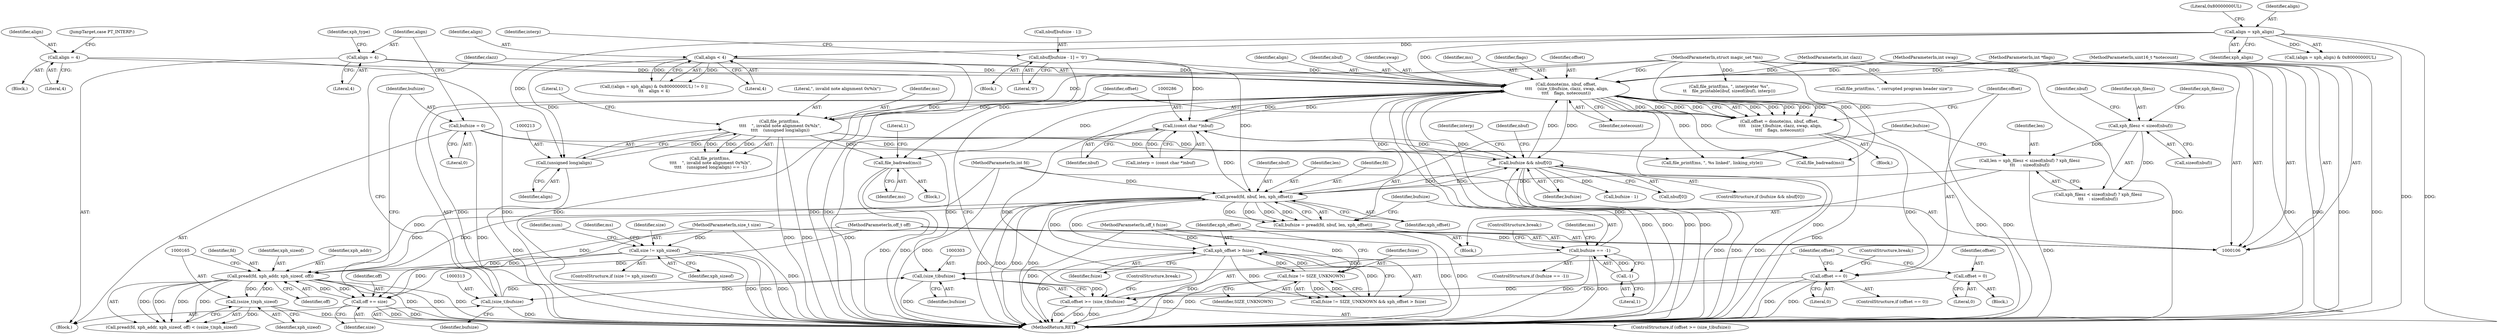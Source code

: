 digraph "0_file_ce90e05774dd77d86cfc8dfa6da57b32816841c4_4@API" {
"1000168" [label="(Call,file_badread(ms))"];
"1000308" [label="(Call,donote(ms, nbuf, offset,\n \t\t\t\t    (size_t)bufsize, clazz, swap, align,\n\t\t\t\t    flags, notecount))"];
"1000209" [label="(Call,file_printf(ms, \n\t\t\t\t    \", invalid note alignment 0x%lx\",\n\t\t\t\t    (unsigned long)align))"];
"1000107" [label="(MethodParameterIn,struct magic_set *ms)"];
"1000212" [label="(Call,(unsigned long)align)"];
"1000198" [label="(Call,align = xph_align)"];
"1000203" [label="(Call,align < 4)"];
"1000285" [label="(Call,(const char *)nbuf)"];
"1000236" [label="(Call,pread(fd, nbuf, len, xph_offset))"];
"1000159" [label="(Call,pread(fd, xph_addr, xph_sizeof, off))"];
"1000110" [label="(MethodParameterIn,int fd)"];
"1000164" [label="(Call,(ssize_t)xph_sizeof)"];
"1000136" [label="(Call,size != xph_sizeof)"];
"1000113" [label="(MethodParameterIn,size_t size)"];
"1000173" [label="(Call,off += size)"];
"1000111" [label="(MethodParameterIn,off_t off)"];
"1000270" [label="(Call,bufsize && nbuf[0])"];
"1000176" [label="(Call,bufsize = 0)"];
"1000242" [label="(Call,bufsize == -1)"];
"1000234" [label="(Call,bufsize = pread(fd, nbuf, len, xph_offset))"];
"1000244" [label="(Call,-1)"];
"1000276" [label="(Call,nbuf[bufsize - 1] = '\0')"];
"1000224" [label="(Call,len = xph_filesz < sizeof(nbuf) ? xph_filesz\n\t\t\t    : sizeof(nbuf))"];
"1000227" [label="(Call,xph_filesz < sizeof(nbuf))"];
"1000259" [label="(Call,xph_offset > fsize)"];
"1000256" [label="(Call,fsize != SIZE_UNKNOWN)"];
"1000114" [label="(MethodParameterIn,off_t fsize)"];
"1000300" [label="(Call,offset >= (size_t)bufsize)"];
"1000294" [label="(Call,offset = 0)"];
"1000321" [label="(Call,offset == 0)"];
"1000306" [label="(Call,offset = donote(ms, nbuf, offset,\n \t\t\t\t    (size_t)bufsize, clazz, swap, align,\n\t\t\t\t    flags, notecount))"];
"1000302" [label="(Call,(size_t)bufsize)"];
"1000312" [label="(Call,(size_t)bufsize)"];
"1000108" [label="(MethodParameterIn,int clazz)"];
"1000109" [label="(MethodParameterIn,int swap)"];
"1000220" [label="(Call,align = 4)"];
"1000179" [label="(Call,align = 4)"];
"1000116" [label="(MethodParameterIn,int *flags)"];
"1000117" [label="(MethodParameterIn,uint16_t *notecount)"];
"1000283" [label="(Call,interp = (const char *)nbuf)"];
"1000204" [label="(Identifier,align)"];
"1000224" [label="(Call,len = xph_filesz < sizeof(nbuf) ? xph_filesz\n\t\t\t    : sizeof(nbuf))"];
"1000227" [label="(Call,xph_filesz < sizeof(nbuf))"];
"1000177" [label="(Identifier,bufsize)"];
"1000241" [label="(ControlStructure,if (bufsize == -1))"];
"1000226" [label="(Call,xph_filesz < sizeof(nbuf) ? xph_filesz\n\t\t\t    : sizeof(nbuf))"];
"1000275" [label="(Block,)"];
"1000137" [label="(Identifier,size)"];
"1000279" [label="(Call,bufsize - 1)"];
"1000277" [label="(Call,nbuf[bufsize - 1])"];
"1000252" [label="(ControlStructure,break;)"];
"1000203" [label="(Call,align < 4)"];
"1000166" [label="(Identifier,xph_sizeof)"];
"1000257" [label="(Identifier,fsize)"];
"1000272" [label="(Call,nbuf[0])"];
"1000183" [label="(Identifier,xph_type)"];
"1000201" [label="(Literal,0x80000000UL)"];
"1000302" [label="(Call,(size_t)bufsize)"];
"1000233" [label="(Identifier,nbuf)"];
"1000301" [label="(Identifier,offset)"];
"1000135" [label="(ControlStructure,if (size != xph_sizeof))"];
"1000260" [label="(Identifier,xph_offset)"];
"1000175" [label="(Identifier,size)"];
"1000298" [label="(Block,)"];
"1000180" [label="(Identifier,align)"];
"1000312" [label="(Call,(size_t)bufsize)"];
"1000109" [label="(MethodParameterIn,int swap)"];
"1000225" [label="(Identifier,len)"];
"1000308" [label="(Call,donote(ms, nbuf, offset,\n \t\t\t\t    (size_t)bufsize, clazz, swap, align,\n\t\t\t\t    flags, notecount))"];
"1000172" [label="(Literal,1)"];
"1000179" [label="(Call,align = 4)"];
"1000322" [label="(Identifier,offset)"];
"1000181" [label="(Literal,4)"];
"1000316" [label="(Identifier,swap)"];
"1000270" [label="(Call,bufsize && nbuf[0])"];
"1000222" [label="(Literal,4)"];
"1000199" [label="(Identifier,align)"];
"1000209" [label="(Call,file_printf(ms, \n\t\t\t\t    \", invalid note alignment 0x%lx\",\n\t\t\t\t    (unsigned long)align))"];
"1000116" [label="(MethodParameterIn,int *flags)"];
"1000173" [label="(Call,off += size)"];
"1000258" [label="(Identifier,SIZE_UNKNOWN)"];
"1000330" [label="(Call,file_printf(ms, \", %s linked\", linking_style))"];
"1000299" [label="(ControlStructure,if (offset >= (size_t)bufsize))"];
"1000168" [label="(Call,file_badread(ms))"];
"1000324" [label="(ControlStructure,break;)"];
"1000212" [label="(Call,(unsigned long)align)"];
"1000159" [label="(Call,pread(fd, xph_addr, xph_sizeof, off))"];
"1000198" [label="(Call,align = xph_align)"];
"1000261" [label="(Identifier,fsize)"];
"1000162" [label="(Identifier,xph_sizeof)"];
"1000138" [label="(Identifier,xph_sizeof)"];
"1000229" [label="(Call,sizeof(nbuf))"];
"1000345" [label="(Call,file_printf(ms, \", interpreter %s\",\n\t\t    file_printable(ibuf, sizeof(ibuf), interp)))"];
"1000259" [label="(Call,xph_offset > fsize)"];
"1000117" [label="(MethodParameterIn,uint16_t *notecount)"];
"1000107" [label="(MethodParameterIn,struct magic_set *ms)"];
"1000235" [label="(Identifier,bufsize)"];
"1000306" [label="(Call,offset = donote(ms, nbuf, offset,\n \t\t\t\t    (size_t)bufsize, clazz, swap, align,\n\t\t\t\t    flags, notecount))"];
"1000245" [label="(Literal,1)"];
"1000242" [label="(Call,bufsize == -1)"];
"1000284" [label="(Identifier,interp)"];
"1000282" [label="(Literal,'\0')"];
"1000323" [label="(Literal,0)"];
"1000228" [label="(Identifier,xph_filesz)"];
"1000153" [label="(Identifier,num)"];
"1000300" [label="(Call,offset >= (size_t)bufsize)"];
"1000287" [label="(Identifier,nbuf)"];
"1000305" [label="(ControlStructure,break;)"];
"1000216" [label="(Literal,1)"];
"1000169" [label="(Identifier,ms)"];
"1000143" [label="(Identifier,ms)"];
"1000161" [label="(Identifier,xph_addr)"];
"1000267" [label="(Block,)"];
"1000114" [label="(MethodParameterIn,off_t fsize)"];
"1000285" [label="(Call,(const char *)nbuf)"];
"1000200" [label="(Identifier,xph_align)"];
"1000184" [label="(Block,)"];
"1000309" [label="(Identifier,ms)"];
"1000195" [label="(Call,((align = xph_align) & 0x80000000UL) != 0 ||\n\t\t\t    align < 4)"];
"1000314" [label="(Identifier,bufsize)"];
"1000142" [label="(Call,file_printf(ms, \", corrupted program header size\"))"];
"1000110" [label="(MethodParameterIn,int fd)"];
"1000269" [label="(ControlStructure,if (bufsize && nbuf[0]))"];
"1000315" [label="(Identifier,clazz)"];
"1000211" [label="(Literal,\", invalid note alignment 0x%lx\")"];
"1000240" [label="(Identifier,xph_offset)"];
"1000234" [label="(Call,bufsize = pread(fd, nbuf, len, xph_offset))"];
"1000108" [label="(MethodParameterIn,int clazz)"];
"1000197" [label="(Call,(align = xph_align) & 0x80000000UL)"];
"1000248" [label="(Identifier,ms)"];
"1000318" [label="(Identifier,flags)"];
"1000244" [label="(Call,-1)"];
"1000176" [label="(Call,bufsize = 0)"];
"1000290" [label="(Identifier,interp)"];
"1000158" [label="(Call,pread(fd, xph_addr, xph_sizeof, off) < (ssize_t)xph_sizeof)"];
"1000271" [label="(Identifier,bufsize)"];
"1000163" [label="(Identifier,off)"];
"1000238" [label="(Identifier,nbuf)"];
"1000223" [label="(JumpTarget,case PT_INTERP:)"];
"1000304" [label="(Identifier,bufsize)"];
"1000276" [label="(Call,nbuf[bufsize - 1] = '\0')"];
"1000320" [label="(ControlStructure,if (offset == 0))"];
"1000255" [label="(Call,fsize != SIZE_UNKNOWN && xph_offset > fsize)"];
"1000294" [label="(Call,offset = 0)"];
"1000239" [label="(Identifier,len)"];
"1000156" [label="(Block,)"];
"1000321" [label="(Call,offset == 0)"];
"1000220" [label="(Call,align = 4)"];
"1000210" [label="(Identifier,ms)"];
"1000295" [label="(Identifier,offset)"];
"1000296" [label="(Literal,0)"];
"1000247" [label="(Call,file_badread(ms))"];
"1000164" [label="(Call,(ssize_t)xph_sizeof)"];
"1000174" [label="(Identifier,off)"];
"1000256" [label="(Call,fsize != SIZE_UNKNOWN)"];
"1000311" [label="(Identifier,offset)"];
"1000214" [label="(Identifier,align)"];
"1000178" [label="(Literal,0)"];
"1000205" [label="(Literal,4)"];
"1000236" [label="(Call,pread(fd, nbuf, len, xph_offset))"];
"1000111" [label="(MethodParameterIn,off_t off)"];
"1000231" [label="(Identifier,xph_filesz)"];
"1000221" [label="(Identifier,align)"];
"1000237" [label="(Identifier,fd)"];
"1000206" [label="(Block,)"];
"1000319" [label="(Identifier,notecount)"];
"1000113" [label="(MethodParameterIn,size_t size)"];
"1000243" [label="(Identifier,bufsize)"];
"1000360" [label="(MethodReturn,RET)"];
"1000317" [label="(Identifier,align)"];
"1000208" [label="(Call,file_printf(ms, \n\t\t\t\t    \", invalid note alignment 0x%lx\",\n\t\t\t\t    (unsigned long)align) == -1)"];
"1000278" [label="(Identifier,nbuf)"];
"1000160" [label="(Identifier,fd)"];
"1000307" [label="(Identifier,offset)"];
"1000167" [label="(Block,)"];
"1000310" [label="(Identifier,nbuf)"];
"1000136" [label="(Call,size != xph_sizeof)"];
"1000168" -> "1000167"  [label="AST: "];
"1000168" -> "1000169"  [label="CFG: "];
"1000169" -> "1000168"  [label="AST: "];
"1000172" -> "1000168"  [label="CFG: "];
"1000168" -> "1000360"  [label="DDG: "];
"1000168" -> "1000360"  [label="DDG: "];
"1000308" -> "1000168"  [label="DDG: "];
"1000209" -> "1000168"  [label="DDG: "];
"1000107" -> "1000168"  [label="DDG: "];
"1000308" -> "1000306"  [label="AST: "];
"1000308" -> "1000319"  [label="CFG: "];
"1000309" -> "1000308"  [label="AST: "];
"1000310" -> "1000308"  [label="AST: "];
"1000311" -> "1000308"  [label="AST: "];
"1000312" -> "1000308"  [label="AST: "];
"1000315" -> "1000308"  [label="AST: "];
"1000316" -> "1000308"  [label="AST: "];
"1000317" -> "1000308"  [label="AST: "];
"1000318" -> "1000308"  [label="AST: "];
"1000319" -> "1000308"  [label="AST: "];
"1000306" -> "1000308"  [label="CFG: "];
"1000308" -> "1000360"  [label="DDG: "];
"1000308" -> "1000360"  [label="DDG: "];
"1000308" -> "1000360"  [label="DDG: "];
"1000308" -> "1000360"  [label="DDG: "];
"1000308" -> "1000360"  [label="DDG: "];
"1000308" -> "1000360"  [label="DDG: "];
"1000308" -> "1000360"  [label="DDG: "];
"1000308" -> "1000209"  [label="DDG: "];
"1000308" -> "1000247"  [label="DDG: "];
"1000308" -> "1000270"  [label="DDG: "];
"1000308" -> "1000285"  [label="DDG: "];
"1000308" -> "1000306"  [label="DDG: "];
"1000308" -> "1000306"  [label="DDG: "];
"1000308" -> "1000306"  [label="DDG: "];
"1000308" -> "1000306"  [label="DDG: "];
"1000308" -> "1000306"  [label="DDG: "];
"1000308" -> "1000306"  [label="DDG: "];
"1000308" -> "1000306"  [label="DDG: "];
"1000308" -> "1000306"  [label="DDG: "];
"1000308" -> "1000306"  [label="DDG: "];
"1000209" -> "1000308"  [label="DDG: "];
"1000107" -> "1000308"  [label="DDG: "];
"1000285" -> "1000308"  [label="DDG: "];
"1000236" -> "1000308"  [label="DDG: "];
"1000276" -> "1000308"  [label="DDG: "];
"1000270" -> "1000308"  [label="DDG: "];
"1000300" -> "1000308"  [label="DDG: "];
"1000312" -> "1000308"  [label="DDG: "];
"1000108" -> "1000308"  [label="DDG: "];
"1000109" -> "1000308"  [label="DDG: "];
"1000220" -> "1000308"  [label="DDG: "];
"1000179" -> "1000308"  [label="DDG: "];
"1000198" -> "1000308"  [label="DDG: "];
"1000203" -> "1000308"  [label="DDG: "];
"1000116" -> "1000308"  [label="DDG: "];
"1000117" -> "1000308"  [label="DDG: "];
"1000308" -> "1000330"  [label="DDG: "];
"1000209" -> "1000208"  [label="AST: "];
"1000209" -> "1000212"  [label="CFG: "];
"1000210" -> "1000209"  [label="AST: "];
"1000211" -> "1000209"  [label="AST: "];
"1000212" -> "1000209"  [label="AST: "];
"1000216" -> "1000209"  [label="CFG: "];
"1000209" -> "1000360"  [label="DDG: "];
"1000209" -> "1000360"  [label="DDG: "];
"1000209" -> "1000208"  [label="DDG: "];
"1000209" -> "1000208"  [label="DDG: "];
"1000209" -> "1000208"  [label="DDG: "];
"1000107" -> "1000209"  [label="DDG: "];
"1000212" -> "1000209"  [label="DDG: "];
"1000209" -> "1000247"  [label="DDG: "];
"1000209" -> "1000330"  [label="DDG: "];
"1000107" -> "1000106"  [label="AST: "];
"1000107" -> "1000360"  [label="DDG: "];
"1000107" -> "1000142"  [label="DDG: "];
"1000107" -> "1000247"  [label="DDG: "];
"1000107" -> "1000330"  [label="DDG: "];
"1000107" -> "1000345"  [label="DDG: "];
"1000212" -> "1000214"  [label="CFG: "];
"1000213" -> "1000212"  [label="AST: "];
"1000214" -> "1000212"  [label="AST: "];
"1000212" -> "1000360"  [label="DDG: "];
"1000198" -> "1000212"  [label="DDG: "];
"1000203" -> "1000212"  [label="DDG: "];
"1000198" -> "1000197"  [label="AST: "];
"1000198" -> "1000200"  [label="CFG: "];
"1000199" -> "1000198"  [label="AST: "];
"1000200" -> "1000198"  [label="AST: "];
"1000201" -> "1000198"  [label="CFG: "];
"1000198" -> "1000360"  [label="DDG: "];
"1000198" -> "1000360"  [label="DDG: "];
"1000198" -> "1000197"  [label="DDG: "];
"1000198" -> "1000203"  [label="DDG: "];
"1000203" -> "1000195"  [label="AST: "];
"1000203" -> "1000205"  [label="CFG: "];
"1000204" -> "1000203"  [label="AST: "];
"1000205" -> "1000203"  [label="AST: "];
"1000195" -> "1000203"  [label="CFG: "];
"1000203" -> "1000360"  [label="DDG: "];
"1000203" -> "1000195"  [label="DDG: "];
"1000203" -> "1000195"  [label="DDG: "];
"1000285" -> "1000283"  [label="AST: "];
"1000285" -> "1000287"  [label="CFG: "];
"1000286" -> "1000285"  [label="AST: "];
"1000287" -> "1000285"  [label="AST: "];
"1000283" -> "1000285"  [label="CFG: "];
"1000285" -> "1000360"  [label="DDG: "];
"1000285" -> "1000270"  [label="DDG: "];
"1000285" -> "1000283"  [label="DDG: "];
"1000236" -> "1000285"  [label="DDG: "];
"1000276" -> "1000285"  [label="DDG: "];
"1000270" -> "1000285"  [label="DDG: "];
"1000236" -> "1000234"  [label="AST: "];
"1000236" -> "1000240"  [label="CFG: "];
"1000237" -> "1000236"  [label="AST: "];
"1000238" -> "1000236"  [label="AST: "];
"1000239" -> "1000236"  [label="AST: "];
"1000240" -> "1000236"  [label="AST: "];
"1000234" -> "1000236"  [label="CFG: "];
"1000236" -> "1000360"  [label="DDG: "];
"1000236" -> "1000360"  [label="DDG: "];
"1000236" -> "1000360"  [label="DDG: "];
"1000236" -> "1000360"  [label="DDG: "];
"1000236" -> "1000159"  [label="DDG: "];
"1000236" -> "1000234"  [label="DDG: "];
"1000236" -> "1000234"  [label="DDG: "];
"1000236" -> "1000234"  [label="DDG: "];
"1000236" -> "1000234"  [label="DDG: "];
"1000159" -> "1000236"  [label="DDG: "];
"1000110" -> "1000236"  [label="DDG: "];
"1000270" -> "1000236"  [label="DDG: "];
"1000276" -> "1000236"  [label="DDG: "];
"1000224" -> "1000236"  [label="DDG: "];
"1000259" -> "1000236"  [label="DDG: "];
"1000236" -> "1000259"  [label="DDG: "];
"1000236" -> "1000270"  [label="DDG: "];
"1000159" -> "1000158"  [label="AST: "];
"1000159" -> "1000163"  [label="CFG: "];
"1000160" -> "1000159"  [label="AST: "];
"1000161" -> "1000159"  [label="AST: "];
"1000162" -> "1000159"  [label="AST: "];
"1000163" -> "1000159"  [label="AST: "];
"1000165" -> "1000159"  [label="CFG: "];
"1000159" -> "1000360"  [label="DDG: "];
"1000159" -> "1000360"  [label="DDG: "];
"1000159" -> "1000360"  [label="DDG: "];
"1000159" -> "1000158"  [label="DDG: "];
"1000159" -> "1000158"  [label="DDG: "];
"1000159" -> "1000158"  [label="DDG: "];
"1000159" -> "1000158"  [label="DDG: "];
"1000110" -> "1000159"  [label="DDG: "];
"1000164" -> "1000159"  [label="DDG: "];
"1000136" -> "1000159"  [label="DDG: "];
"1000173" -> "1000159"  [label="DDG: "];
"1000111" -> "1000159"  [label="DDG: "];
"1000159" -> "1000164"  [label="DDG: "];
"1000159" -> "1000173"  [label="DDG: "];
"1000110" -> "1000106"  [label="AST: "];
"1000110" -> "1000360"  [label="DDG: "];
"1000164" -> "1000158"  [label="AST: "];
"1000164" -> "1000166"  [label="CFG: "];
"1000165" -> "1000164"  [label="AST: "];
"1000166" -> "1000164"  [label="AST: "];
"1000158" -> "1000164"  [label="CFG: "];
"1000164" -> "1000360"  [label="DDG: "];
"1000164" -> "1000158"  [label="DDG: "];
"1000136" -> "1000135"  [label="AST: "];
"1000136" -> "1000138"  [label="CFG: "];
"1000137" -> "1000136"  [label="AST: "];
"1000138" -> "1000136"  [label="AST: "];
"1000143" -> "1000136"  [label="CFG: "];
"1000153" -> "1000136"  [label="CFG: "];
"1000136" -> "1000360"  [label="DDG: "];
"1000136" -> "1000360"  [label="DDG: "];
"1000136" -> "1000360"  [label="DDG: "];
"1000113" -> "1000136"  [label="DDG: "];
"1000136" -> "1000173"  [label="DDG: "];
"1000113" -> "1000106"  [label="AST: "];
"1000113" -> "1000360"  [label="DDG: "];
"1000113" -> "1000173"  [label="DDG: "];
"1000173" -> "1000156"  [label="AST: "];
"1000173" -> "1000175"  [label="CFG: "];
"1000174" -> "1000173"  [label="AST: "];
"1000175" -> "1000173"  [label="AST: "];
"1000177" -> "1000173"  [label="CFG: "];
"1000173" -> "1000360"  [label="DDG: "];
"1000173" -> "1000360"  [label="DDG: "];
"1000111" -> "1000173"  [label="DDG: "];
"1000111" -> "1000106"  [label="AST: "];
"1000111" -> "1000360"  [label="DDG: "];
"1000270" -> "1000269"  [label="AST: "];
"1000270" -> "1000271"  [label="CFG: "];
"1000270" -> "1000272"  [label="CFG: "];
"1000271" -> "1000270"  [label="AST: "];
"1000272" -> "1000270"  [label="AST: "];
"1000278" -> "1000270"  [label="CFG: "];
"1000290" -> "1000270"  [label="CFG: "];
"1000270" -> "1000360"  [label="DDG: "];
"1000270" -> "1000360"  [label="DDG: "];
"1000270" -> "1000360"  [label="DDG: "];
"1000176" -> "1000270"  [label="DDG: "];
"1000242" -> "1000270"  [label="DDG: "];
"1000270" -> "1000279"  [label="DDG: "];
"1000176" -> "1000156"  [label="AST: "];
"1000176" -> "1000178"  [label="CFG: "];
"1000177" -> "1000176"  [label="AST: "];
"1000178" -> "1000176"  [label="AST: "];
"1000180" -> "1000176"  [label="CFG: "];
"1000176" -> "1000360"  [label="DDG: "];
"1000176" -> "1000302"  [label="DDG: "];
"1000242" -> "1000241"  [label="AST: "];
"1000242" -> "1000244"  [label="CFG: "];
"1000243" -> "1000242"  [label="AST: "];
"1000244" -> "1000242"  [label="AST: "];
"1000248" -> "1000242"  [label="CFG: "];
"1000252" -> "1000242"  [label="CFG: "];
"1000242" -> "1000360"  [label="DDG: "];
"1000242" -> "1000360"  [label="DDG: "];
"1000234" -> "1000242"  [label="DDG: "];
"1000244" -> "1000242"  [label="DDG: "];
"1000242" -> "1000302"  [label="DDG: "];
"1000234" -> "1000184"  [label="AST: "];
"1000235" -> "1000234"  [label="AST: "];
"1000243" -> "1000234"  [label="CFG: "];
"1000234" -> "1000360"  [label="DDG: "];
"1000244" -> "1000245"  [label="CFG: "];
"1000245" -> "1000244"  [label="AST: "];
"1000276" -> "1000275"  [label="AST: "];
"1000276" -> "1000282"  [label="CFG: "];
"1000277" -> "1000276"  [label="AST: "];
"1000282" -> "1000276"  [label="AST: "];
"1000284" -> "1000276"  [label="CFG: "];
"1000276" -> "1000360"  [label="DDG: "];
"1000224" -> "1000184"  [label="AST: "];
"1000224" -> "1000226"  [label="CFG: "];
"1000225" -> "1000224"  [label="AST: "];
"1000226" -> "1000224"  [label="AST: "];
"1000235" -> "1000224"  [label="CFG: "];
"1000224" -> "1000360"  [label="DDG: "];
"1000227" -> "1000224"  [label="DDG: "];
"1000227" -> "1000226"  [label="AST: "];
"1000227" -> "1000229"  [label="CFG: "];
"1000228" -> "1000227"  [label="AST: "];
"1000229" -> "1000227"  [label="AST: "];
"1000231" -> "1000227"  [label="CFG: "];
"1000233" -> "1000227"  [label="CFG: "];
"1000227" -> "1000226"  [label="DDG: "];
"1000259" -> "1000255"  [label="AST: "];
"1000259" -> "1000261"  [label="CFG: "];
"1000260" -> "1000259"  [label="AST: "];
"1000261" -> "1000259"  [label="AST: "];
"1000255" -> "1000259"  [label="CFG: "];
"1000259" -> "1000360"  [label="DDG: "];
"1000259" -> "1000360"  [label="DDG: "];
"1000259" -> "1000256"  [label="DDG: "];
"1000259" -> "1000255"  [label="DDG: "];
"1000259" -> "1000255"  [label="DDG: "];
"1000256" -> "1000259"  [label="DDG: "];
"1000114" -> "1000259"  [label="DDG: "];
"1000256" -> "1000255"  [label="AST: "];
"1000256" -> "1000258"  [label="CFG: "];
"1000257" -> "1000256"  [label="AST: "];
"1000258" -> "1000256"  [label="AST: "];
"1000260" -> "1000256"  [label="CFG: "];
"1000255" -> "1000256"  [label="CFG: "];
"1000256" -> "1000360"  [label="DDG: "];
"1000256" -> "1000360"  [label="DDG: "];
"1000256" -> "1000255"  [label="DDG: "];
"1000256" -> "1000255"  [label="DDG: "];
"1000114" -> "1000256"  [label="DDG: "];
"1000114" -> "1000106"  [label="AST: "];
"1000114" -> "1000360"  [label="DDG: "];
"1000300" -> "1000299"  [label="AST: "];
"1000300" -> "1000302"  [label="CFG: "];
"1000301" -> "1000300"  [label="AST: "];
"1000302" -> "1000300"  [label="AST: "];
"1000305" -> "1000300"  [label="CFG: "];
"1000307" -> "1000300"  [label="CFG: "];
"1000300" -> "1000360"  [label="DDG: "];
"1000300" -> "1000360"  [label="DDG: "];
"1000300" -> "1000360"  [label="DDG: "];
"1000294" -> "1000300"  [label="DDG: "];
"1000321" -> "1000300"  [label="DDG: "];
"1000302" -> "1000300"  [label="DDG: "];
"1000294" -> "1000267"  [label="AST: "];
"1000294" -> "1000296"  [label="CFG: "];
"1000295" -> "1000294"  [label="AST: "];
"1000296" -> "1000294"  [label="AST: "];
"1000301" -> "1000294"  [label="CFG: "];
"1000321" -> "1000320"  [label="AST: "];
"1000321" -> "1000323"  [label="CFG: "];
"1000322" -> "1000321"  [label="AST: "];
"1000323" -> "1000321"  [label="AST: "];
"1000301" -> "1000321"  [label="CFG: "];
"1000324" -> "1000321"  [label="CFG: "];
"1000321" -> "1000360"  [label="DDG: "];
"1000321" -> "1000360"  [label="DDG: "];
"1000306" -> "1000321"  [label="DDG: "];
"1000306" -> "1000298"  [label="AST: "];
"1000307" -> "1000306"  [label="AST: "];
"1000322" -> "1000306"  [label="CFG: "];
"1000306" -> "1000360"  [label="DDG: "];
"1000302" -> "1000304"  [label="CFG: "];
"1000303" -> "1000302"  [label="AST: "];
"1000304" -> "1000302"  [label="AST: "];
"1000302" -> "1000360"  [label="DDG: "];
"1000312" -> "1000302"  [label="DDG: "];
"1000302" -> "1000312"  [label="DDG: "];
"1000312" -> "1000314"  [label="CFG: "];
"1000313" -> "1000312"  [label="AST: "];
"1000314" -> "1000312"  [label="AST: "];
"1000315" -> "1000312"  [label="CFG: "];
"1000312" -> "1000360"  [label="DDG: "];
"1000108" -> "1000106"  [label="AST: "];
"1000108" -> "1000360"  [label="DDG: "];
"1000109" -> "1000106"  [label="AST: "];
"1000109" -> "1000360"  [label="DDG: "];
"1000220" -> "1000206"  [label="AST: "];
"1000220" -> "1000222"  [label="CFG: "];
"1000221" -> "1000220"  [label="AST: "];
"1000222" -> "1000220"  [label="AST: "];
"1000223" -> "1000220"  [label="CFG: "];
"1000220" -> "1000360"  [label="DDG: "];
"1000179" -> "1000156"  [label="AST: "];
"1000179" -> "1000181"  [label="CFG: "];
"1000180" -> "1000179"  [label="AST: "];
"1000181" -> "1000179"  [label="AST: "];
"1000183" -> "1000179"  [label="CFG: "];
"1000179" -> "1000360"  [label="DDG: "];
"1000116" -> "1000106"  [label="AST: "];
"1000116" -> "1000360"  [label="DDG: "];
"1000117" -> "1000106"  [label="AST: "];
"1000117" -> "1000360"  [label="DDG: "];
}
